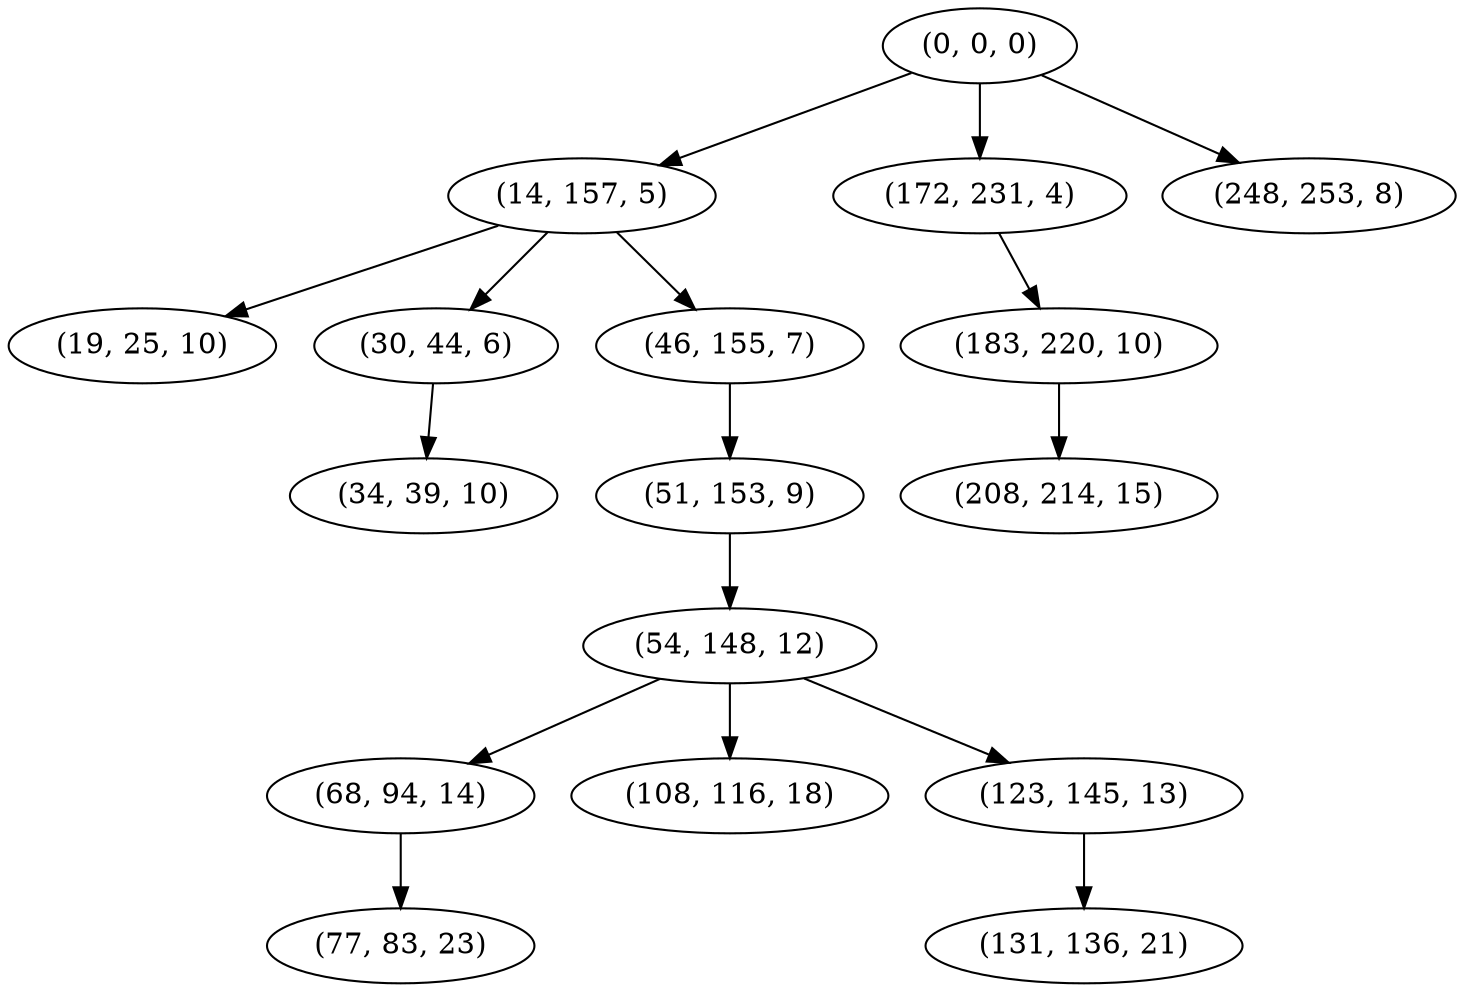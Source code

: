 digraph tree {
    "(0, 0, 0)";
    "(14, 157, 5)";
    "(19, 25, 10)";
    "(30, 44, 6)";
    "(34, 39, 10)";
    "(46, 155, 7)";
    "(51, 153, 9)";
    "(54, 148, 12)";
    "(68, 94, 14)";
    "(77, 83, 23)";
    "(108, 116, 18)";
    "(123, 145, 13)";
    "(131, 136, 21)";
    "(172, 231, 4)";
    "(183, 220, 10)";
    "(208, 214, 15)";
    "(248, 253, 8)";
    "(0, 0, 0)" -> "(14, 157, 5)";
    "(0, 0, 0)" -> "(172, 231, 4)";
    "(0, 0, 0)" -> "(248, 253, 8)";
    "(14, 157, 5)" -> "(19, 25, 10)";
    "(14, 157, 5)" -> "(30, 44, 6)";
    "(14, 157, 5)" -> "(46, 155, 7)";
    "(30, 44, 6)" -> "(34, 39, 10)";
    "(46, 155, 7)" -> "(51, 153, 9)";
    "(51, 153, 9)" -> "(54, 148, 12)";
    "(54, 148, 12)" -> "(68, 94, 14)";
    "(54, 148, 12)" -> "(108, 116, 18)";
    "(54, 148, 12)" -> "(123, 145, 13)";
    "(68, 94, 14)" -> "(77, 83, 23)";
    "(123, 145, 13)" -> "(131, 136, 21)";
    "(172, 231, 4)" -> "(183, 220, 10)";
    "(183, 220, 10)" -> "(208, 214, 15)";
}
